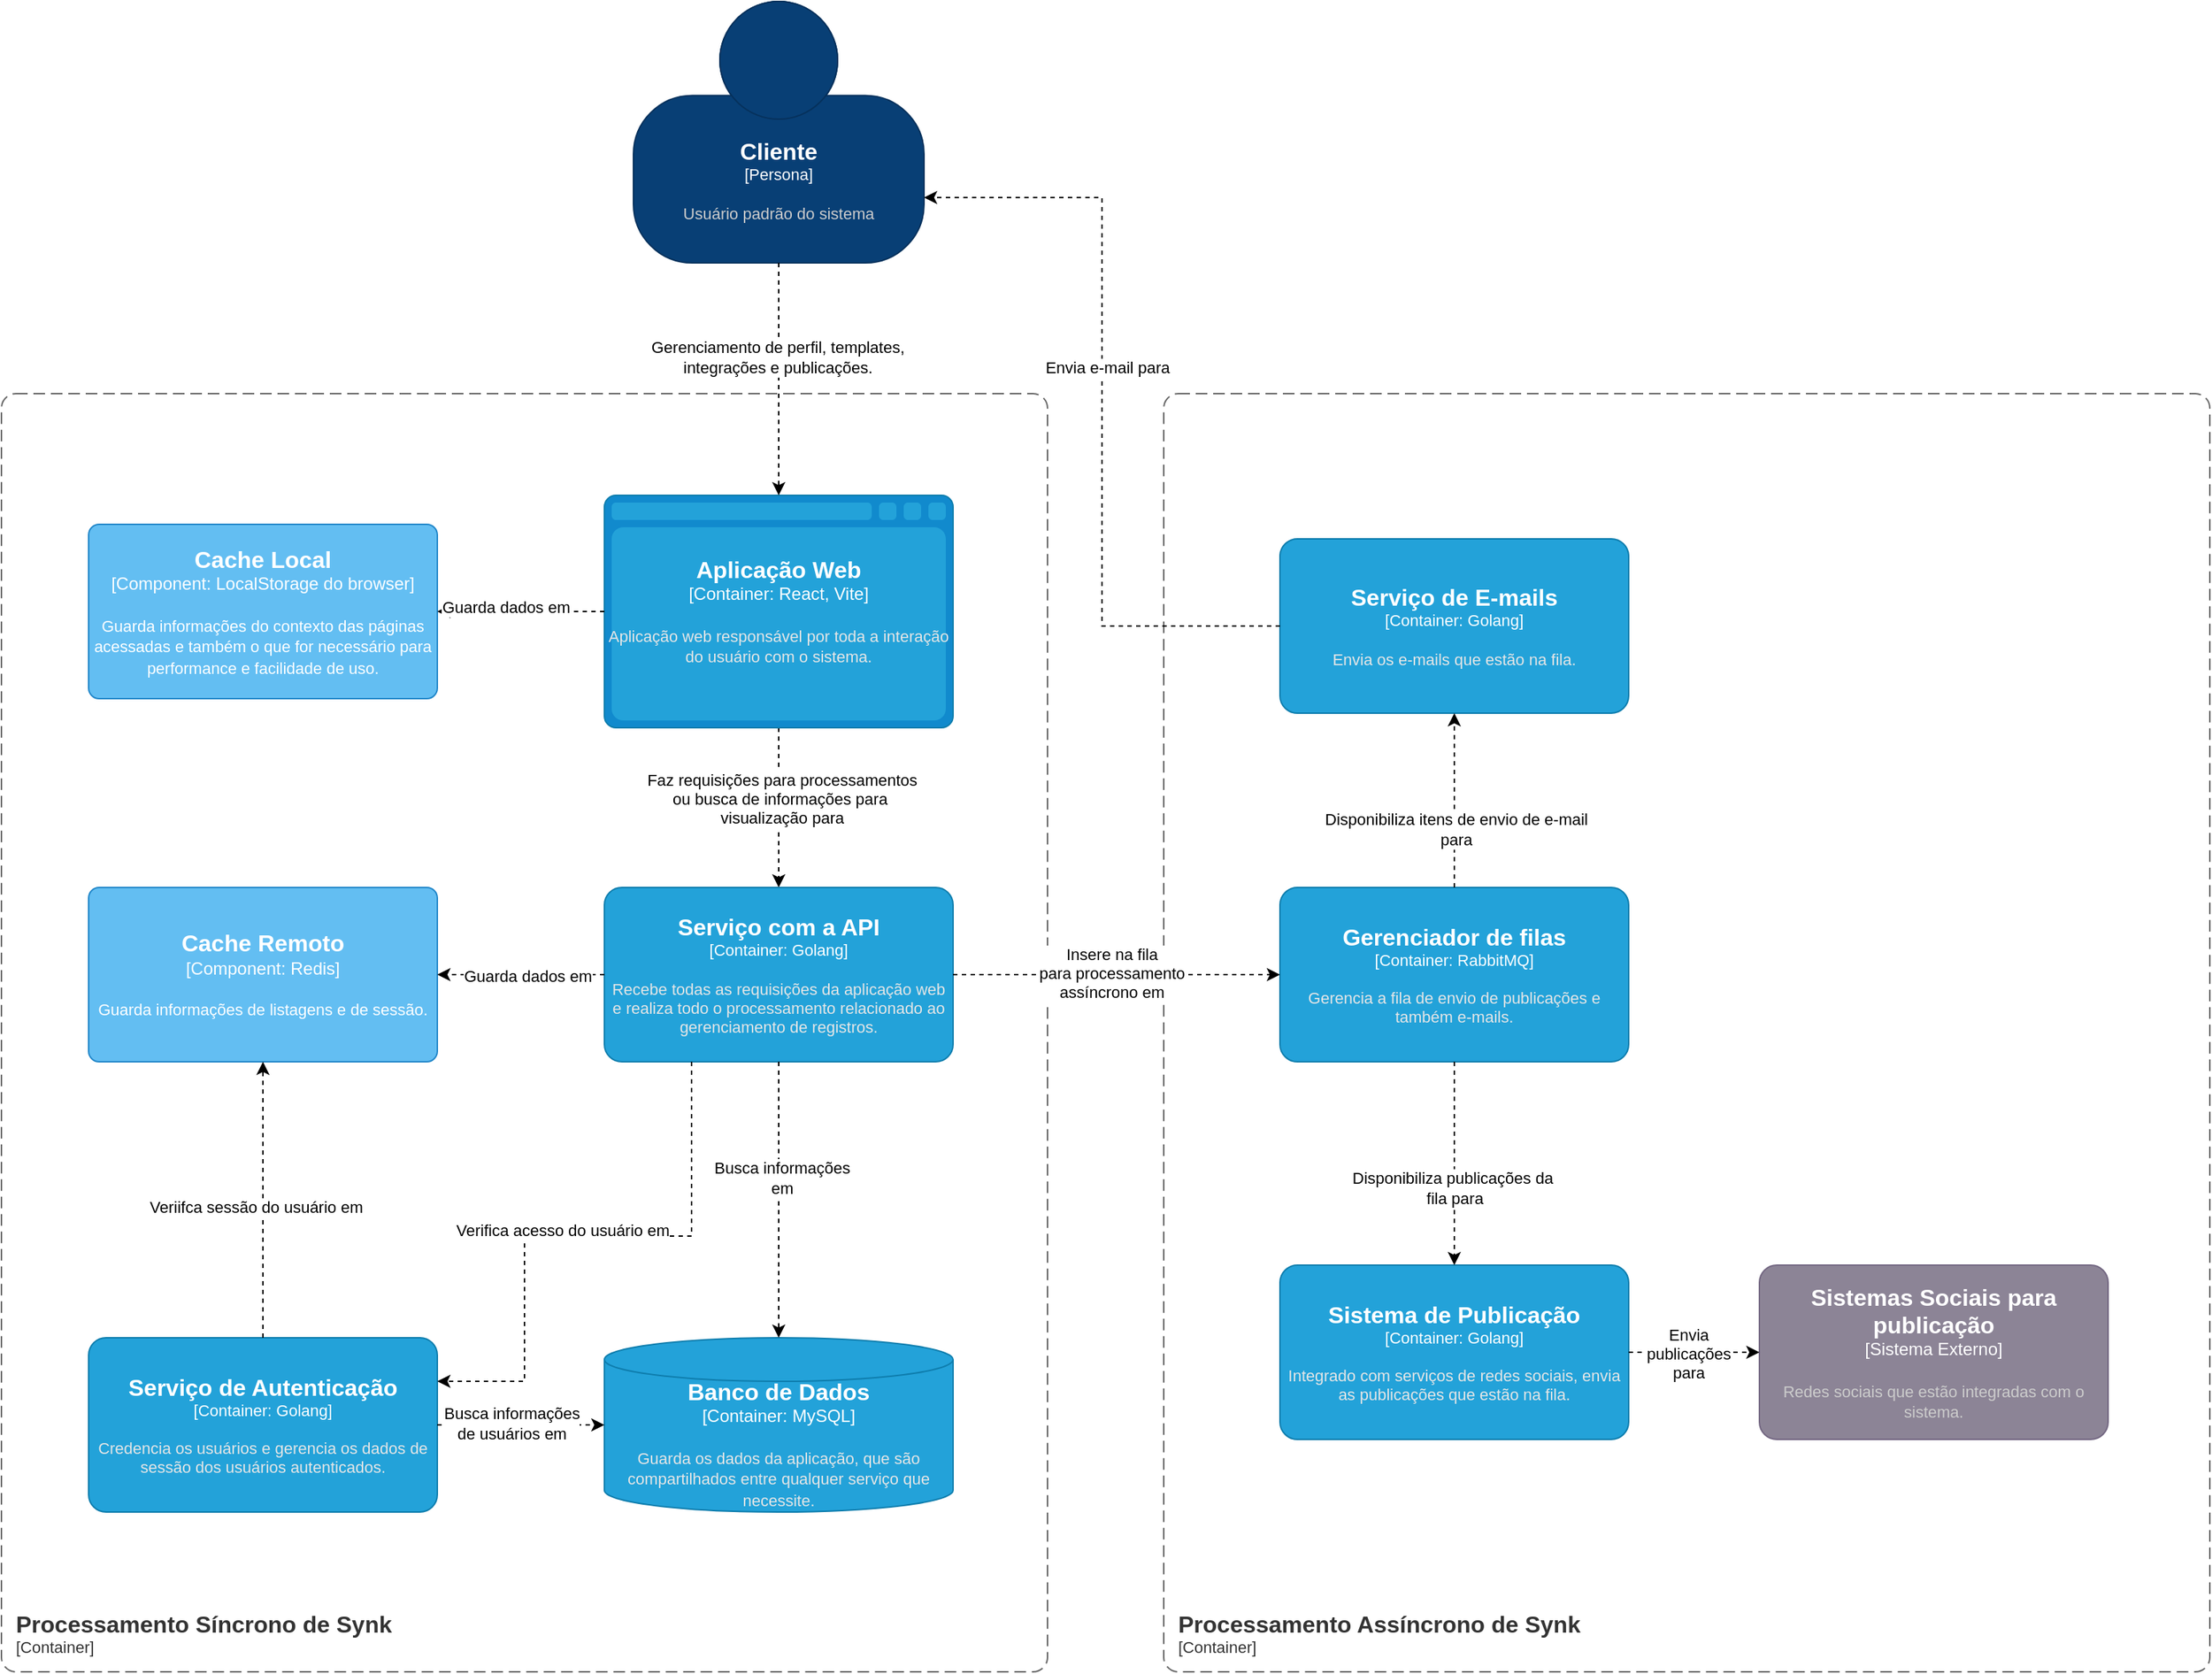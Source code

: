 <mxfile version="27.0.9">
  <diagram name="Page-1" id="s0_r844FjM8sFimcPApi">
    <mxGraphModel dx="2587" dy="1123" grid="1" gridSize="10" guides="1" tooltips="1" connect="1" arrows="1" fold="1" page="1" pageScale="1" pageWidth="850" pageHeight="1100" math="0" shadow="0">
      <root>
        <mxCell id="0" />
        <mxCell id="1" parent="0" />
        <object placeholders="1" c4Name="Cliente" c4Type="Persona" c4Description="Usuário padrão do sistema" label="&lt;font style=&quot;font-size: 16px&quot;&gt;&lt;b&gt;%c4Name%&lt;/b&gt;&lt;/font&gt;&lt;div&gt;[%c4Type%]&lt;/div&gt;&lt;br&gt;&lt;div&gt;&lt;font style=&quot;font-size: 11px&quot;&gt;&lt;font color=&quot;#cccccc&quot;&gt;%c4Description%&lt;/font&gt;&lt;/div&gt;" id="7dCQ1gt_sBn0q1t7HBgk-1">
          <mxCell style="html=1;fontSize=11;dashed=0;whiteSpace=wrap;fillColor=#083F75;strokeColor=#06315C;fontColor=#ffffff;shape=mxgraph.c4.person2;align=center;metaEdit=1;points=[[0.5,0,0],[1,0.5,0],[1,0.75,0],[0.75,1,0],[0.5,1,0],[0.25,1,0],[0,0.75,0],[0,0.5,0]];resizable=0;" parent="1" vertex="1">
            <mxGeometry x="325" y="70" width="200" height="180" as="geometry" />
          </mxCell>
        </object>
        <mxCell id="Mgroe_jQ4adqHfdrSvo2-7" style="edgeStyle=orthogonalEdgeStyle;rounded=0;orthogonalLoop=1;jettySize=auto;html=1;dashed=1;" edge="1" parent="1" source="Mgroe_jQ4adqHfdrSvo2-1" target="Mgroe_jQ4adqHfdrSvo2-6">
          <mxGeometry relative="1" as="geometry" />
        </mxCell>
        <mxCell id="Mgroe_jQ4adqHfdrSvo2-32" value="Text" style="edgeLabel;html=1;align=center;verticalAlign=middle;resizable=0;points=[];" vertex="1" connectable="0" parent="Mgroe_jQ4adqHfdrSvo2-7">
          <mxGeometry x="-0.049" y="3" relative="1" as="geometry">
            <mxPoint y="1" as="offset" />
          </mxGeometry>
        </mxCell>
        <mxCell id="Mgroe_jQ4adqHfdrSvo2-33" value="Faz requisições para processamentos&lt;div&gt;ou busca de informações para&amp;nbsp;&lt;/div&gt;&lt;div&gt;visualização para&lt;/div&gt;" style="edgeLabel;html=1;align=center;verticalAlign=middle;resizable=0;points=[];" vertex="1" connectable="0" parent="Mgroe_jQ4adqHfdrSvo2-7">
          <mxGeometry x="-0.135" y="2" relative="1" as="geometry">
            <mxPoint y="1" as="offset" />
          </mxGeometry>
        </mxCell>
        <object placeholders="1" c4Name="Aplicação Web" c4Type="Container" c4Technology="React, Vite" c4Description="Aplicação web responsável por toda a interação do usuário com o sistema." label="&lt;font style=&quot;font-size: 16px&quot;&gt;&lt;b&gt;%c4Name%&lt;/b&gt;&lt;/font&gt;&lt;div&gt;[%c4Type%:&amp;nbsp;%c4Technology%]&lt;/div&gt;&lt;br&gt;&lt;div&gt;&lt;font style=&quot;font-size: 11px&quot;&gt;&lt;font color=&quot;#E6E6E6&quot;&gt;%c4Description%&lt;/font&gt;&lt;/div&gt;" id="Mgroe_jQ4adqHfdrSvo2-1">
          <mxCell style="shape=mxgraph.c4.webBrowserContainer2;whiteSpace=wrap;html=1;boundedLbl=1;rounded=0;labelBackgroundColor=none;strokeColor=#118ACD;fillColor=#23A2D9;strokeColor=#118ACD;strokeColor2=#0E7DAD;fontSize=12;fontColor=#ffffff;align=center;metaEdit=1;points=[[0.5,0,0],[1,0.25,0],[1,0.5,0],[1,0.75,0],[0.5,1,0],[0,0.75,0],[0,0.5,0],[0,0.25,0]];resizable=0;" vertex="1" parent="1">
            <mxGeometry x="305" y="410" width="240" height="160" as="geometry" />
          </mxCell>
        </object>
        <object placeholders="1" c4Name="Processamento Síncrono de Synk" c4Type="ContainerScopeBoundary" c4Application="Container" label="&lt;font style=&quot;font-size: 16px&quot;&gt;&lt;b&gt;&lt;div style=&quot;text-align: left&quot;&gt;%c4Name%&lt;/div&gt;&lt;/b&gt;&lt;/font&gt;&lt;div style=&quot;text-align: left&quot;&gt;[%c4Application%]&lt;/div&gt;" id="Mgroe_jQ4adqHfdrSvo2-2">
          <mxCell style="rounded=1;fontSize=11;whiteSpace=wrap;html=1;dashed=1;arcSize=20;fillColor=none;strokeColor=#666666;fontColor=#333333;labelBackgroundColor=none;align=left;verticalAlign=bottom;labelBorderColor=none;spacingTop=0;spacing=10;dashPattern=8 4;metaEdit=1;rotatable=0;perimeter=rectanglePerimeter;noLabel=0;labelPadding=0;allowArrows=0;connectable=0;expand=0;recursiveResize=0;editable=1;pointerEvents=0;absoluteArcSize=1;points=[[0.25,0,0],[0.5,0,0],[0.75,0,0],[1,0.25,0],[1,0.5,0],[1,0.75,0],[0.75,1,0],[0.5,1,0],[0.25,1,0],[0,0.75,0],[0,0.5,0],[0,0.25,0]];" vertex="1" parent="1">
            <mxGeometry x="-110" y="340" width="720" height="880" as="geometry" />
          </mxCell>
        </object>
        <mxCell id="Mgroe_jQ4adqHfdrSvo2-3" style="edgeStyle=orthogonalEdgeStyle;rounded=0;orthogonalLoop=1;jettySize=auto;html=1;exitX=0.5;exitY=1;exitDx=0;exitDy=0;exitPerimeter=0;entryX=0.5;entryY=0;entryDx=0;entryDy=0;entryPerimeter=0;dashed=1;" edge="1" parent="1" source="7dCQ1gt_sBn0q1t7HBgk-1" target="Mgroe_jQ4adqHfdrSvo2-1">
          <mxGeometry relative="1" as="geometry" />
        </mxCell>
        <mxCell id="Mgroe_jQ4adqHfdrSvo2-4" value="Gerencia&lt;span style=&quot;background-color: light-dark(#ffffff, var(--ge-dark-color, #121212)); color: light-dark(rgb(0, 0, 0), rgb(255, 255, 255));&quot;&gt;mento de perfil, templates,&lt;/span&gt;&lt;div&gt;&lt;div&gt;integrações e publicações.&lt;/div&gt;&lt;/div&gt;" style="edgeLabel;html=1;align=center;verticalAlign=middle;resizable=0;points=[];" vertex="1" connectable="0" parent="Mgroe_jQ4adqHfdrSvo2-3">
          <mxGeometry x="-0.205" y="-1" relative="1" as="geometry">
            <mxPoint y="1" as="offset" />
          </mxGeometry>
        </mxCell>
        <object placeholders="1" c4Name="Serviço com a API" c4Type="Container" c4Technology="Golang" c4Description="Recebe todas as requisições da aplicação web e realiza todo o processamento relacionado ao gerenciamento de registros." label="&lt;font style=&quot;font-size: 16px&quot;&gt;&lt;b&gt;%c4Name%&lt;/b&gt;&lt;/font&gt;&lt;div&gt;[%c4Type%: %c4Technology%]&lt;/div&gt;&lt;br&gt;&lt;div&gt;&lt;font style=&quot;font-size: 11px&quot;&gt;&lt;font color=&quot;#E6E6E6&quot;&gt;%c4Description%&lt;/font&gt;&lt;/div&gt;" id="Mgroe_jQ4adqHfdrSvo2-6">
          <mxCell style="rounded=1;whiteSpace=wrap;html=1;fontSize=11;labelBackgroundColor=none;fillColor=#23A2D9;fontColor=#ffffff;align=center;arcSize=10;strokeColor=#0E7DAD;metaEdit=1;resizable=0;points=[[0.25,0,0],[0.5,0,0],[0.75,0,0],[1,0.25,0],[1,0.5,0],[1,0.75,0],[0.75,1,0],[0.5,1,0],[0.25,1,0],[0,0.75,0],[0,0.5,0],[0,0.25,0]];" vertex="1" parent="1">
            <mxGeometry x="305" y="680" width="240" height="120" as="geometry" />
          </mxCell>
        </object>
        <object placeholders="1" c4Name="Cache Local" c4Type="Component" c4Technology="LocalStorage do browser" c4Description="Guarda informações do contexto das páginas acessadas e também o que for necessário para performance e facilidade de uso." label="&lt;font style=&quot;font-size: 16px&quot;&gt;&lt;b&gt;%c4Name%&lt;/b&gt;&lt;/font&gt;&lt;div&gt;[%c4Type%: %c4Technology%]&lt;/div&gt;&lt;br&gt;&lt;div&gt;&lt;font style=&quot;font-size: 11px&quot;&gt;%c4Description%&lt;/font&gt;&lt;/div&gt;" id="Mgroe_jQ4adqHfdrSvo2-8">
          <mxCell style="rounded=1;whiteSpace=wrap;html=1;labelBackgroundColor=none;fillColor=#63BEF2;fontColor=#ffffff;align=center;arcSize=6;strokeColor=#2086C9;metaEdit=1;resizable=0;points=[[0.25,0,0],[0.5,0,0],[0.75,0,0],[1,0.25,0],[1,0.5,0],[1,0.75,0],[0.75,1,0],[0.5,1,0],[0.25,1,0],[0,0.75,0],[0,0.5,0],[0,0.25,0]];" vertex="1" parent="1">
            <mxGeometry x="-50" y="430" width="240" height="120" as="geometry" />
          </mxCell>
        </object>
        <object placeholders="1" c4Name="Cache Remoto" c4Type="Component" c4Technology="Redis" c4Description="Guarda informações de listagens e de sessão." label="&lt;font style=&quot;font-size: 16px&quot;&gt;&lt;b&gt;%c4Name%&lt;/b&gt;&lt;/font&gt;&lt;div&gt;[%c4Type%: %c4Technology%]&lt;/div&gt;&lt;br&gt;&lt;div&gt;&lt;font style=&quot;font-size: 11px&quot;&gt;%c4Description%&lt;/font&gt;&lt;/div&gt;" id="Mgroe_jQ4adqHfdrSvo2-9">
          <mxCell style="rounded=1;whiteSpace=wrap;html=1;labelBackgroundColor=none;fillColor=#63BEF2;fontColor=#ffffff;align=center;arcSize=6;strokeColor=#2086C9;metaEdit=1;resizable=0;points=[[0.25,0,0],[0.5,0,0],[0.75,0,0],[1,0.25,0],[1,0.5,0],[1,0.75,0],[0.75,1,0],[0.5,1,0],[0.25,1,0],[0,0.75,0],[0,0.5,0],[0,0.25,0]];" vertex="1" parent="1">
            <mxGeometry x="-50" y="680" width="240" height="120" as="geometry" />
          </mxCell>
        </object>
        <mxCell id="Mgroe_jQ4adqHfdrSvo2-10" style="edgeStyle=orthogonalEdgeStyle;rounded=0;orthogonalLoop=1;jettySize=auto;html=1;entryX=1;entryY=0.5;entryDx=0;entryDy=0;entryPerimeter=0;dashed=1;" edge="1" parent="1" source="Mgroe_jQ4adqHfdrSvo2-1" target="Mgroe_jQ4adqHfdrSvo2-8">
          <mxGeometry relative="1" as="geometry" />
        </mxCell>
        <mxCell id="Mgroe_jQ4adqHfdrSvo2-30" value="Guarda dados em" style="edgeLabel;html=1;align=center;verticalAlign=middle;resizable=0;points=[];" vertex="1" connectable="0" parent="Mgroe_jQ4adqHfdrSvo2-10">
          <mxGeometry x="0.179" y="-3" relative="1" as="geometry">
            <mxPoint as="offset" />
          </mxGeometry>
        </mxCell>
        <mxCell id="Mgroe_jQ4adqHfdrSvo2-11" style="edgeStyle=orthogonalEdgeStyle;rounded=0;orthogonalLoop=1;jettySize=auto;html=1;entryX=1;entryY=0.5;entryDx=0;entryDy=0;entryPerimeter=0;dashed=1;" edge="1" parent="1" source="Mgroe_jQ4adqHfdrSvo2-6" target="Mgroe_jQ4adqHfdrSvo2-9">
          <mxGeometry relative="1" as="geometry" />
        </mxCell>
        <mxCell id="Mgroe_jQ4adqHfdrSvo2-31" value="Guarda dados em" style="edgeLabel;html=1;align=center;verticalAlign=middle;resizable=0;points=[];" vertex="1" connectable="0" parent="Mgroe_jQ4adqHfdrSvo2-11">
          <mxGeometry x="-0.066" y="1" relative="1" as="geometry">
            <mxPoint as="offset" />
          </mxGeometry>
        </mxCell>
        <object placeholders="1" c4Name="Banco de Dados" c4Type="Container" c4Technology="MySQL" c4Description="Guarda os dados da aplicação, que são compartilhados entre qualquer serviço que necessite." label="&lt;font style=&quot;font-size: 16px&quot;&gt;&lt;b&gt;%c4Name%&lt;/b&gt;&lt;/font&gt;&lt;div&gt;[%c4Type%:&amp;nbsp;%c4Technology%]&lt;/div&gt;&lt;br&gt;&lt;div&gt;&lt;font style=&quot;font-size: 11px&quot;&gt;&lt;font color=&quot;#E6E6E6&quot;&gt;%c4Description%&lt;/font&gt;&lt;/div&gt;" id="Mgroe_jQ4adqHfdrSvo2-12">
          <mxCell style="shape=cylinder3;size=15;whiteSpace=wrap;html=1;boundedLbl=1;rounded=0;labelBackgroundColor=none;fillColor=#23A2D9;fontSize=12;fontColor=#ffffff;align=center;strokeColor=#0E7DAD;metaEdit=1;points=[[0.5,0,0],[1,0.25,0],[1,0.5,0],[1,0.75,0],[0.5,1,0],[0,0.75,0],[0,0.5,0],[0,0.25,0]];resizable=0;" vertex="1" parent="1">
            <mxGeometry x="305" y="990" width="240" height="120" as="geometry" />
          </mxCell>
        </object>
        <mxCell id="Mgroe_jQ4adqHfdrSvo2-13" style="edgeStyle=orthogonalEdgeStyle;rounded=0;orthogonalLoop=1;jettySize=auto;html=1;entryX=0.5;entryY=0;entryDx=0;entryDy=0;entryPerimeter=0;dashed=1;" edge="1" parent="1" source="Mgroe_jQ4adqHfdrSvo2-6" target="Mgroe_jQ4adqHfdrSvo2-12">
          <mxGeometry relative="1" as="geometry" />
        </mxCell>
        <mxCell id="Mgroe_jQ4adqHfdrSvo2-37" value="Busca informações&lt;div&gt;em&lt;/div&gt;" style="edgeLabel;html=1;align=center;verticalAlign=middle;resizable=0;points=[];" vertex="1" connectable="0" parent="Mgroe_jQ4adqHfdrSvo2-13">
          <mxGeometry x="-0.159" y="2" relative="1" as="geometry">
            <mxPoint as="offset" />
          </mxGeometry>
        </mxCell>
        <object placeholders="1" c4Name="Serviço de Autenticação" c4Type="Container" c4Technology="Golang" c4Description="Credencia os usuários e gerencia os dados de sessão dos usuários autenticados." label="&lt;font style=&quot;font-size: 16px&quot;&gt;&lt;b&gt;%c4Name%&lt;/b&gt;&lt;/font&gt;&lt;div&gt;[%c4Type%: %c4Technology%]&lt;/div&gt;&lt;br&gt;&lt;div&gt;&lt;font style=&quot;font-size: 11px&quot;&gt;&lt;font color=&quot;#E6E6E6&quot;&gt;%c4Description%&lt;/font&gt;&lt;/div&gt;" id="Mgroe_jQ4adqHfdrSvo2-14">
          <mxCell style="rounded=1;whiteSpace=wrap;html=1;fontSize=11;labelBackgroundColor=none;fillColor=#23A2D9;fontColor=#ffffff;align=center;arcSize=10;strokeColor=#0E7DAD;metaEdit=1;resizable=0;points=[[0.25,0,0],[0.5,0,0],[0.75,0,0],[1,0.25,0],[1,0.5,0],[1,0.75,0],[0.75,1,0],[0.5,1,0],[0.25,1,0],[0,0.75,0],[0,0.5,0],[0,0.25,0]];" vertex="1" parent="1">
            <mxGeometry x="-50" y="990" width="240" height="120" as="geometry" />
          </mxCell>
        </object>
        <mxCell id="Mgroe_jQ4adqHfdrSvo2-15" style="edgeStyle=orthogonalEdgeStyle;rounded=0;orthogonalLoop=1;jettySize=auto;html=1;entryX=0.5;entryY=1;entryDx=0;entryDy=0;entryPerimeter=0;dashed=1;" edge="1" parent="1" source="Mgroe_jQ4adqHfdrSvo2-14" target="Mgroe_jQ4adqHfdrSvo2-9">
          <mxGeometry relative="1" as="geometry" />
        </mxCell>
        <mxCell id="Mgroe_jQ4adqHfdrSvo2-34" value="Veriifca sessão do usuário em" style="edgeLabel;html=1;align=center;verticalAlign=middle;resizable=0;points=[];" vertex="1" connectable="0" parent="Mgroe_jQ4adqHfdrSvo2-15">
          <mxGeometry x="-0.04" y="5" relative="1" as="geometry">
            <mxPoint y="1" as="offset" />
          </mxGeometry>
        </mxCell>
        <mxCell id="Mgroe_jQ4adqHfdrSvo2-16" style="edgeStyle=orthogonalEdgeStyle;rounded=0;orthogonalLoop=1;jettySize=auto;html=1;entryX=0;entryY=0.5;entryDx=0;entryDy=0;entryPerimeter=0;dashed=1;" edge="1" parent="1" source="Mgroe_jQ4adqHfdrSvo2-14" target="Mgroe_jQ4adqHfdrSvo2-12">
          <mxGeometry relative="1" as="geometry" />
        </mxCell>
        <mxCell id="Mgroe_jQ4adqHfdrSvo2-36" value="Busca informações&lt;br&gt;&lt;div&gt;de usuários em&lt;/div&gt;" style="edgeLabel;html=1;align=center;verticalAlign=middle;resizable=0;points=[];" vertex="1" connectable="0" parent="Mgroe_jQ4adqHfdrSvo2-16">
          <mxGeometry x="-0.118" y="1" relative="1" as="geometry">
            <mxPoint as="offset" />
          </mxGeometry>
        </mxCell>
        <mxCell id="Mgroe_jQ4adqHfdrSvo2-18" style="edgeStyle=orthogonalEdgeStyle;rounded=0;orthogonalLoop=1;jettySize=auto;html=1;exitX=0.25;exitY=1;exitDx=0;exitDy=0;exitPerimeter=0;entryX=1;entryY=0.25;entryDx=0;entryDy=0;entryPerimeter=0;dashed=1;" edge="1" parent="1" source="Mgroe_jQ4adqHfdrSvo2-6" target="Mgroe_jQ4adqHfdrSvo2-14">
          <mxGeometry relative="1" as="geometry">
            <Array as="points">
              <mxPoint x="365" y="920" />
              <mxPoint x="250" y="920" />
              <mxPoint x="250" y="1020" />
            </Array>
          </mxGeometry>
        </mxCell>
        <mxCell id="Mgroe_jQ4adqHfdrSvo2-35" value="Verifica acesso do usuário em" style="edgeLabel;html=1;align=center;verticalAlign=middle;resizable=0;points=[];" vertex="1" connectable="0" parent="Mgroe_jQ4adqHfdrSvo2-18">
          <mxGeometry x="0.059" y="-4" relative="1" as="geometry">
            <mxPoint as="offset" />
          </mxGeometry>
        </mxCell>
        <object placeholders="1" c4Name="Processamento Assíncrono de Synk" c4Type="ContainerScopeBoundary" c4Application="Container" label="&lt;font style=&quot;font-size: 16px&quot;&gt;&lt;b&gt;&lt;div style=&quot;text-align: left&quot;&gt;%c4Name%&lt;/div&gt;&lt;/b&gt;&lt;/font&gt;&lt;div style=&quot;text-align: left&quot;&gt;[%c4Application%]&lt;/div&gt;" id="Mgroe_jQ4adqHfdrSvo2-19">
          <mxCell style="rounded=1;fontSize=11;whiteSpace=wrap;html=1;dashed=1;arcSize=20;fillColor=none;strokeColor=#666666;fontColor=#333333;labelBackgroundColor=none;align=left;verticalAlign=bottom;labelBorderColor=none;spacingTop=0;spacing=10;dashPattern=8 4;metaEdit=1;rotatable=0;perimeter=rectanglePerimeter;noLabel=0;labelPadding=0;allowArrows=0;connectable=0;expand=0;recursiveResize=0;editable=1;pointerEvents=0;absoluteArcSize=1;points=[[0.25,0,0],[0.5,0,0],[0.75,0,0],[1,0.25,0],[1,0.5,0],[1,0.75,0],[0.75,1,0],[0.5,1,0],[0.25,1,0],[0,0.75,0],[0,0.5,0],[0,0.25,0]];" vertex="1" parent="1">
            <mxGeometry x="690" y="340" width="720" height="880" as="geometry" />
          </mxCell>
        </object>
        <object placeholders="1" c4Name="Gerenciador de filas" c4Type="Container" c4Technology="RabbitMQ" c4Description="Gerencia a fila de envio de publicações e também e-mails." label="&lt;font style=&quot;font-size: 16px&quot;&gt;&lt;b&gt;%c4Name%&lt;/b&gt;&lt;/font&gt;&lt;div&gt;[%c4Type%: %c4Technology%]&lt;/div&gt;&lt;br&gt;&lt;div&gt;&lt;font style=&quot;font-size: 11px&quot;&gt;&lt;font color=&quot;#E6E6E6&quot;&gt;%c4Description%&lt;/font&gt;&lt;/div&gt;" id="Mgroe_jQ4adqHfdrSvo2-21">
          <mxCell style="rounded=1;whiteSpace=wrap;html=1;fontSize=11;labelBackgroundColor=none;fillColor=#23A2D9;fontColor=#ffffff;align=center;arcSize=10;strokeColor=#0E7DAD;metaEdit=1;resizable=0;points=[[0.25,0,0],[0.5,0,0],[0.75,0,0],[1,0.25,0],[1,0.5,0],[1,0.75,0],[0.75,1,0],[0.5,1,0],[0.25,1,0],[0,0.75,0],[0,0.5,0],[0,0.25,0]];" vertex="1" parent="1">
            <mxGeometry x="770" y="680" width="240" height="120" as="geometry" />
          </mxCell>
        </object>
        <mxCell id="Mgroe_jQ4adqHfdrSvo2-22" style="edgeStyle=orthogonalEdgeStyle;rounded=0;orthogonalLoop=1;jettySize=auto;html=1;entryX=0;entryY=0.5;entryDx=0;entryDy=0;entryPerimeter=0;dashed=1;" edge="1" parent="1" source="Mgroe_jQ4adqHfdrSvo2-6" target="Mgroe_jQ4adqHfdrSvo2-21">
          <mxGeometry relative="1" as="geometry" />
        </mxCell>
        <mxCell id="Mgroe_jQ4adqHfdrSvo2-38" value="Insere na fila&lt;div&gt;para processamento&lt;/div&gt;&lt;div&gt;assíncrono em&lt;/div&gt;" style="edgeLabel;html=1;align=center;verticalAlign=middle;resizable=0;points=[];" vertex="1" connectable="0" parent="Mgroe_jQ4adqHfdrSvo2-22">
          <mxGeometry x="-0.034" y="1" relative="1" as="geometry">
            <mxPoint as="offset" />
          </mxGeometry>
        </mxCell>
        <object placeholders="1" c4Name="Serviço de E-mails" c4Type="Container" c4Technology="Golang" c4Description="Envia os e-mails que estão na fila." label="&lt;font style=&quot;font-size: 16px&quot;&gt;&lt;b&gt;%c4Name%&lt;/b&gt;&lt;/font&gt;&lt;div&gt;[%c4Type%: %c4Technology%]&lt;/div&gt;&lt;br&gt;&lt;div&gt;&lt;font style=&quot;font-size: 11px&quot;&gt;&lt;font color=&quot;#E6E6E6&quot;&gt;%c4Description%&lt;/font&gt;&lt;/div&gt;" id="Mgroe_jQ4adqHfdrSvo2-23">
          <mxCell style="rounded=1;whiteSpace=wrap;html=1;fontSize=11;labelBackgroundColor=none;fillColor=#23A2D9;fontColor=#ffffff;align=center;arcSize=10;strokeColor=#0E7DAD;metaEdit=1;resizable=0;points=[[0.25,0,0],[0.5,0,0],[0.75,0,0],[1,0.25,0],[1,0.5,0],[1,0.75,0],[0.75,1,0],[0.5,1,0],[0.25,1,0],[0,0.75,0],[0,0.5,0],[0,0.25,0]];" vertex="1" parent="1">
            <mxGeometry x="770" y="440" width="240" height="120" as="geometry" />
          </mxCell>
        </object>
        <mxCell id="Mgroe_jQ4adqHfdrSvo2-24" style="edgeStyle=orthogonalEdgeStyle;rounded=0;orthogonalLoop=1;jettySize=auto;html=1;entryX=0.5;entryY=1;entryDx=0;entryDy=0;entryPerimeter=0;dashed=1;" edge="1" parent="1" source="Mgroe_jQ4adqHfdrSvo2-21" target="Mgroe_jQ4adqHfdrSvo2-23">
          <mxGeometry relative="1" as="geometry" />
        </mxCell>
        <mxCell id="Mgroe_jQ4adqHfdrSvo2-40" value="Disponibiliza itens de envio de e-mail&lt;div&gt;para&lt;/div&gt;" style="edgeLabel;html=1;align=center;verticalAlign=middle;resizable=0;points=[];" vertex="1" connectable="0" parent="Mgroe_jQ4adqHfdrSvo2-24">
          <mxGeometry x="-0.344" y="-1" relative="1" as="geometry">
            <mxPoint y="-1" as="offset" />
          </mxGeometry>
        </mxCell>
        <mxCell id="Mgroe_jQ4adqHfdrSvo2-25" style="edgeStyle=orthogonalEdgeStyle;rounded=0;orthogonalLoop=1;jettySize=auto;html=1;entryX=1;entryY=0.75;entryDx=0;entryDy=0;entryPerimeter=0;dashed=1;" edge="1" parent="1" source="Mgroe_jQ4adqHfdrSvo2-23" target="7dCQ1gt_sBn0q1t7HBgk-1">
          <mxGeometry relative="1" as="geometry" />
        </mxCell>
        <mxCell id="Mgroe_jQ4adqHfdrSvo2-39" value="Envia e-mail para" style="edgeLabel;html=1;align=center;verticalAlign=middle;resizable=0;points=[];" vertex="1" connectable="0" parent="Mgroe_jQ4adqHfdrSvo2-25">
          <mxGeometry x="0.114" y="-3" relative="1" as="geometry">
            <mxPoint as="offset" />
          </mxGeometry>
        </mxCell>
        <object placeholders="1" c4Name="Sistema de Publicação" c4Type="Container" c4Technology="Golang" c4Description="Integrado com serviços de redes sociais, envia as publicações que estão na fila." label="&lt;font style=&quot;font-size: 16px&quot;&gt;&lt;b&gt;%c4Name%&lt;/b&gt;&lt;/font&gt;&lt;div&gt;[%c4Type%: %c4Technology%]&lt;/div&gt;&lt;br&gt;&lt;div&gt;&lt;font style=&quot;font-size: 11px&quot;&gt;&lt;font color=&quot;#E6E6E6&quot;&gt;%c4Description%&lt;/font&gt;&lt;/div&gt;" id="Mgroe_jQ4adqHfdrSvo2-26">
          <mxCell style="rounded=1;whiteSpace=wrap;html=1;fontSize=11;labelBackgroundColor=none;fillColor=#23A2D9;fontColor=#ffffff;align=center;arcSize=10;strokeColor=#0E7DAD;metaEdit=1;resizable=0;points=[[0.25,0,0],[0.5,0,0],[0.75,0,0],[1,0.25,0],[1,0.5,0],[1,0.75,0],[0.75,1,0],[0.5,1,0],[0.25,1,0],[0,0.75,0],[0,0.5,0],[0,0.25,0]];" vertex="1" parent="1">
            <mxGeometry x="770" y="940" width="240" height="120" as="geometry" />
          </mxCell>
        </object>
        <mxCell id="Mgroe_jQ4adqHfdrSvo2-27" style="edgeStyle=orthogonalEdgeStyle;rounded=0;orthogonalLoop=1;jettySize=auto;html=1;entryX=0.5;entryY=0;entryDx=0;entryDy=0;entryPerimeter=0;dashed=1;" edge="1" parent="1" source="Mgroe_jQ4adqHfdrSvo2-21" target="Mgroe_jQ4adqHfdrSvo2-26">
          <mxGeometry relative="1" as="geometry" />
        </mxCell>
        <mxCell id="Mgroe_jQ4adqHfdrSvo2-42" value="Disponibiliza publicações da&amp;nbsp;&lt;div&gt;fila para&lt;/div&gt;" style="edgeLabel;html=1;align=center;verticalAlign=middle;resizable=0;points=[];" vertex="1" connectable="0" parent="Mgroe_jQ4adqHfdrSvo2-27">
          <mxGeometry x="0.253" relative="1" as="geometry">
            <mxPoint y="-1" as="offset" />
          </mxGeometry>
        </mxCell>
        <object placeholders="1" c4Name="Sistemas Sociais para publicação" c4Type="Sistema Externo" c4Description="Redes sociais que estão integradas com o sistema." label="&lt;font style=&quot;font-size: 16px&quot;&gt;&lt;b&gt;%c4Name%&lt;/b&gt;&lt;/font&gt;&lt;div&gt;[%c4Type%]&lt;/div&gt;&lt;br&gt;&lt;div&gt;&lt;font style=&quot;font-size: 11px&quot;&gt;&lt;font color=&quot;#cccccc&quot;&gt;%c4Description%&lt;/font&gt;&lt;/div&gt;" id="Mgroe_jQ4adqHfdrSvo2-28">
          <mxCell style="rounded=1;whiteSpace=wrap;html=1;labelBackgroundColor=none;fillColor=#8C8496;fontColor=#ffffff;align=center;arcSize=10;strokeColor=#736782;metaEdit=1;resizable=0;points=[[0.25,0,0],[0.5,0,0],[0.75,0,0],[1,0.25,0],[1,0.5,0],[1,0.75,0],[0.75,1,0],[0.5,1,0],[0.25,1,0],[0,0.75,0],[0,0.5,0],[0,0.25,0]];" vertex="1" parent="1">
            <mxGeometry x="1100" y="940" width="240" height="120" as="geometry" />
          </mxCell>
        </object>
        <mxCell id="Mgroe_jQ4adqHfdrSvo2-29" style="edgeStyle=orthogonalEdgeStyle;rounded=0;orthogonalLoop=1;jettySize=auto;html=1;entryX=0;entryY=0.5;entryDx=0;entryDy=0;entryPerimeter=0;dashed=1;" edge="1" parent="1" source="Mgroe_jQ4adqHfdrSvo2-26" target="Mgroe_jQ4adqHfdrSvo2-28">
          <mxGeometry relative="1" as="geometry" />
        </mxCell>
        <mxCell id="Mgroe_jQ4adqHfdrSvo2-43" value="Envia&lt;div&gt;publicações&lt;/div&gt;&lt;div&gt;para&lt;/div&gt;" style="edgeLabel;html=1;align=center;verticalAlign=middle;resizable=0;points=[];" vertex="1" connectable="0" parent="Mgroe_jQ4adqHfdrSvo2-29">
          <mxGeometry x="-0.088" y="-1" relative="1" as="geometry">
            <mxPoint as="offset" />
          </mxGeometry>
        </mxCell>
      </root>
    </mxGraphModel>
  </diagram>
</mxfile>
